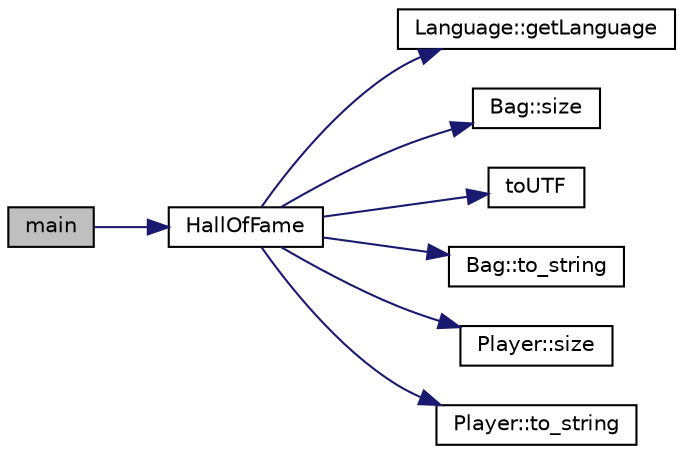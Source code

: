 digraph "main"
{
  edge [fontname="Helvetica",fontsize="10",labelfontname="Helvetica",labelfontsize="10"];
  node [fontname="Helvetica",fontsize="10",shape=record];
  rankdir="LR";
  Node7 [label="main",height=0.2,width=0.4,color="black", fillcolor="grey75", style="filled", fontcolor="black"];
  Node7 -> Node8 [color="midnightblue",fontsize="10",style="solid",fontname="Helvetica"];
  Node8 [label="HallOfFame",height=0.2,width=0.4,color="black", fillcolor="white", style="filled",URL="$main_8cpp.html#a1748be51e193301aa726a8ac722a91e8",tooltip="Shows final data. "];
  Node8 -> Node9 [color="midnightblue",fontsize="10",style="solid",fontname="Helvetica"];
  Node9 [label="Language::getLanguage",height=0.2,width=0.4,color="black", fillcolor="white", style="filled",URL="$classLanguage.html#ae601aeb3adba71b80ca3eb25310bed58",tooltip="Returns the ISO690 identifier of the language. "];
  Node8 -> Node10 [color="midnightblue",fontsize="10",style="solid",fontname="Helvetica"];
  Node10 [label="Bag::size",height=0.2,width=0.4,color="black", fillcolor="white", style="filled",URL="$classBag.html#a32652be363a0f5d189b029ed863e5bf2",tooltip="Size of the letters set that remain in the bag. "];
  Node8 -> Node11 [color="midnightblue",fontsize="10",style="solid",fontname="Helvetica"];
  Node11 [label="toUTF",height=0.2,width=0.4,color="black", fillcolor="white", style="filled",URL="$wordlist_8h.html#a9c5bfe1cd9068e458fbed003d96b5ad4",tooltip="Translate a ISO char into UTF. "];
  Node8 -> Node12 [color="midnightblue",fontsize="10",style="solid",fontname="Helvetica"];
  Node12 [label="Bag::to_string",height=0.2,width=0.4,color="black", fillcolor="white", style="filled",URL="$classBag.html#ac63bdc8c3ceed6d86db66b9d399764ab",tooltip="Returns the set of letters that remain in the bag. "];
  Node8 -> Node13 [color="midnightblue",fontsize="10",style="solid",fontname="Helvetica"];
  Node13 [label="Player::size",height=0.2,width=0.4,color="black", fillcolor="white", style="filled",URL="$classPlayer.html#a706f8e7eb9f430881ce2c96e6f525b62",tooltip="Returns the number of letters stored. "];
  Node8 -> Node14 [color="midnightblue",fontsize="10",style="solid",fontname="Helvetica"];
  Node14 [label="Player::to_string",height=0.2,width=0.4,color="black", fillcolor="white", style="filled",URL="$classPlayer.html#a07c689d9000618e4d596ef47140f94fd",tooltip="Returns the number of letters stored. Although internally this set is stored in a CSTRING..."];
}
